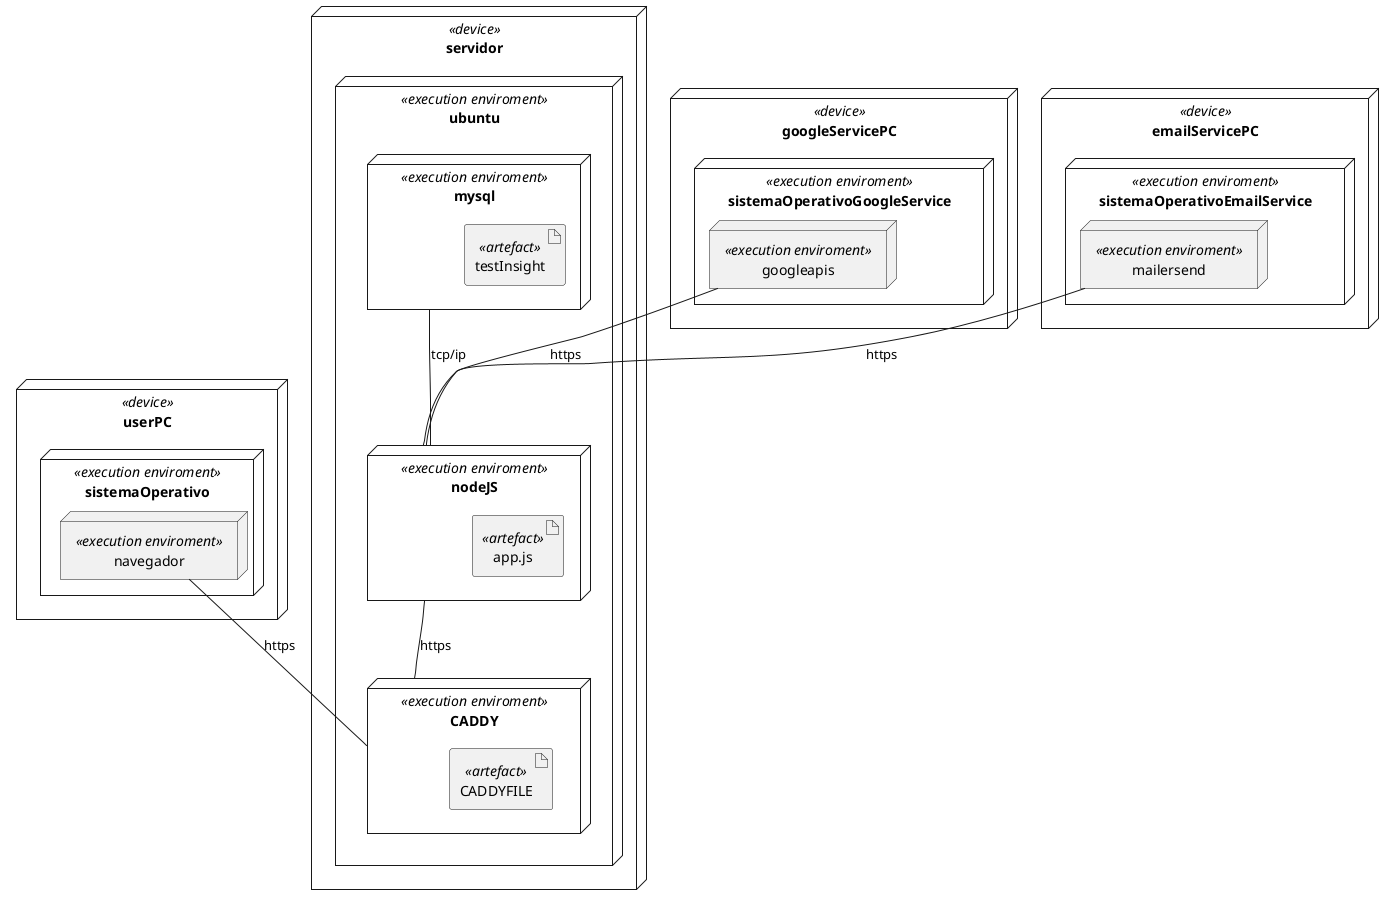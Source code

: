 @startuml Diagrama de Despliegue

node userPC <<device>>{
    node sistemaOperativo <<execution enviroment>>{
        node navegador <<execution enviroment>>{
        }
    }
}

node servidor <<device>>{
    node ubuntu <<execution enviroment>>{
        node mysql <<execution enviroment>>{
            artifact testInsight <<artefact>>
        }
        node nodeJS <<execution enviroment>>{
            artifact app.js <<artefact>>
        }
        node CADDY <<execution enviroment>>{
            artifact CADDYFILE <<artefact>>
        }
        mysql -- nodeJS: tcp/ip
        nodeJS -- CADDY: https
    }
}

navegador -- CADDY : https

node googleServicePC <<device>>{
    node sistemaOperativoGoogleService <<execution enviroment>>{
        node googleapis <<execution enviroment>>{

        }
    }
}

googleapis -- nodeJS : https


node emailServicePC <<device>>{
    node sistemaOperativoEmailService <<execution enviroment>>{
        node mailersend <<execution enviroment>>{

        }
    }
}

mailersend -- nodeJS : https

@enduml
